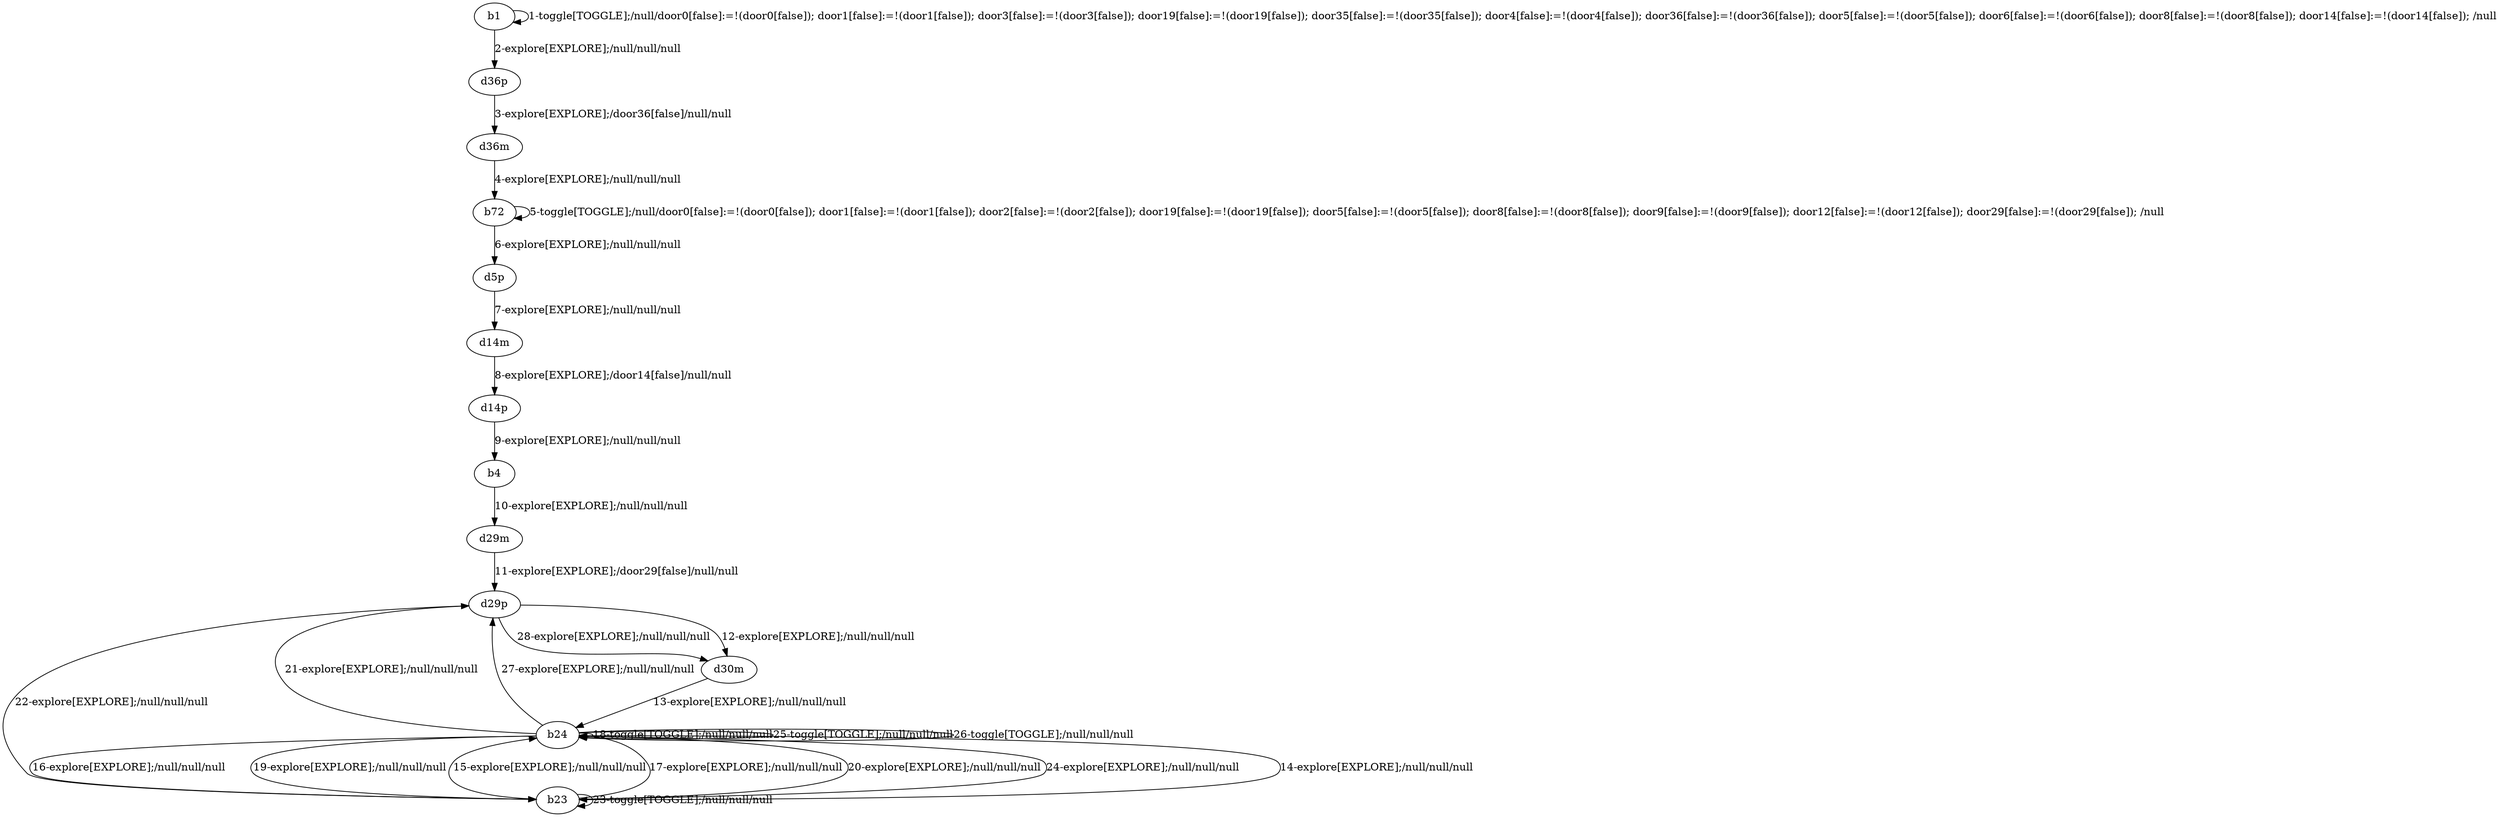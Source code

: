 # Total number of goals covered by this test: 2
# b24 --> d29p
# b24 --> b24

digraph g {
"b1" -> "b1" [label = "1-toggle[TOGGLE];/null/door0[false]:=!(door0[false]); door1[false]:=!(door1[false]); door3[false]:=!(door3[false]); door19[false]:=!(door19[false]); door35[false]:=!(door35[false]); door4[false]:=!(door4[false]); door36[false]:=!(door36[false]); door5[false]:=!(door5[false]); door6[false]:=!(door6[false]); door8[false]:=!(door8[false]); door14[false]:=!(door14[false]); /null"];
"b1" -> "d36p" [label = "2-explore[EXPLORE];/null/null/null"];
"d36p" -> "d36m" [label = "3-explore[EXPLORE];/door36[false]/null/null"];
"d36m" -> "b72" [label = "4-explore[EXPLORE];/null/null/null"];
"b72" -> "b72" [label = "5-toggle[TOGGLE];/null/door0[false]:=!(door0[false]); door1[false]:=!(door1[false]); door2[false]:=!(door2[false]); door19[false]:=!(door19[false]); door5[false]:=!(door5[false]); door8[false]:=!(door8[false]); door9[false]:=!(door9[false]); door12[false]:=!(door12[false]); door29[false]:=!(door29[false]); /null"];
"b72" -> "d5p" [label = "6-explore[EXPLORE];/null/null/null"];
"d5p" -> "d14m" [label = "7-explore[EXPLORE];/null/null/null"];
"d14m" -> "d14p" [label = "8-explore[EXPLORE];/door14[false]/null/null"];
"d14p" -> "b4" [label = "9-explore[EXPLORE];/null/null/null"];
"b4" -> "d29m" [label = "10-explore[EXPLORE];/null/null/null"];
"d29m" -> "d29p" [label = "11-explore[EXPLORE];/door29[false]/null/null"];
"d29p" -> "d30m" [label = "12-explore[EXPLORE];/null/null/null"];
"d30m" -> "b24" [label = "13-explore[EXPLORE];/null/null/null"];
"b24" -> "b23" [label = "14-explore[EXPLORE];/null/null/null"];
"b23" -> "b24" [label = "15-explore[EXPLORE];/null/null/null"];
"b24" -> "b23" [label = "16-explore[EXPLORE];/null/null/null"];
"b23" -> "b24" [label = "17-explore[EXPLORE];/null/null/null"];
"b24" -> "b24" [label = "18-toggle[TOGGLE];/null/null/null"];
"b24" -> "b23" [label = "19-explore[EXPLORE];/null/null/null"];
"b23" -> "b24" [label = "20-explore[EXPLORE];/null/null/null"];
"b24" -> "d29p" [label = "21-explore[EXPLORE];/null/null/null"];
"d29p" -> "b23" [label = "22-explore[EXPLORE];/null/null/null"];
"b23" -> "b23" [label = "23-toggle[TOGGLE];/null/null/null"];
"b23" -> "b24" [label = "24-explore[EXPLORE];/null/null/null"];
"b24" -> "b24" [label = "25-toggle[TOGGLE];/null/null/null"];
"b24" -> "b24" [label = "26-toggle[TOGGLE];/null/null/null"];
"b24" -> "d29p" [label = "27-explore[EXPLORE];/null/null/null"];
"d29p" -> "d30m" [label = "28-explore[EXPLORE];/null/null/null"];
}
